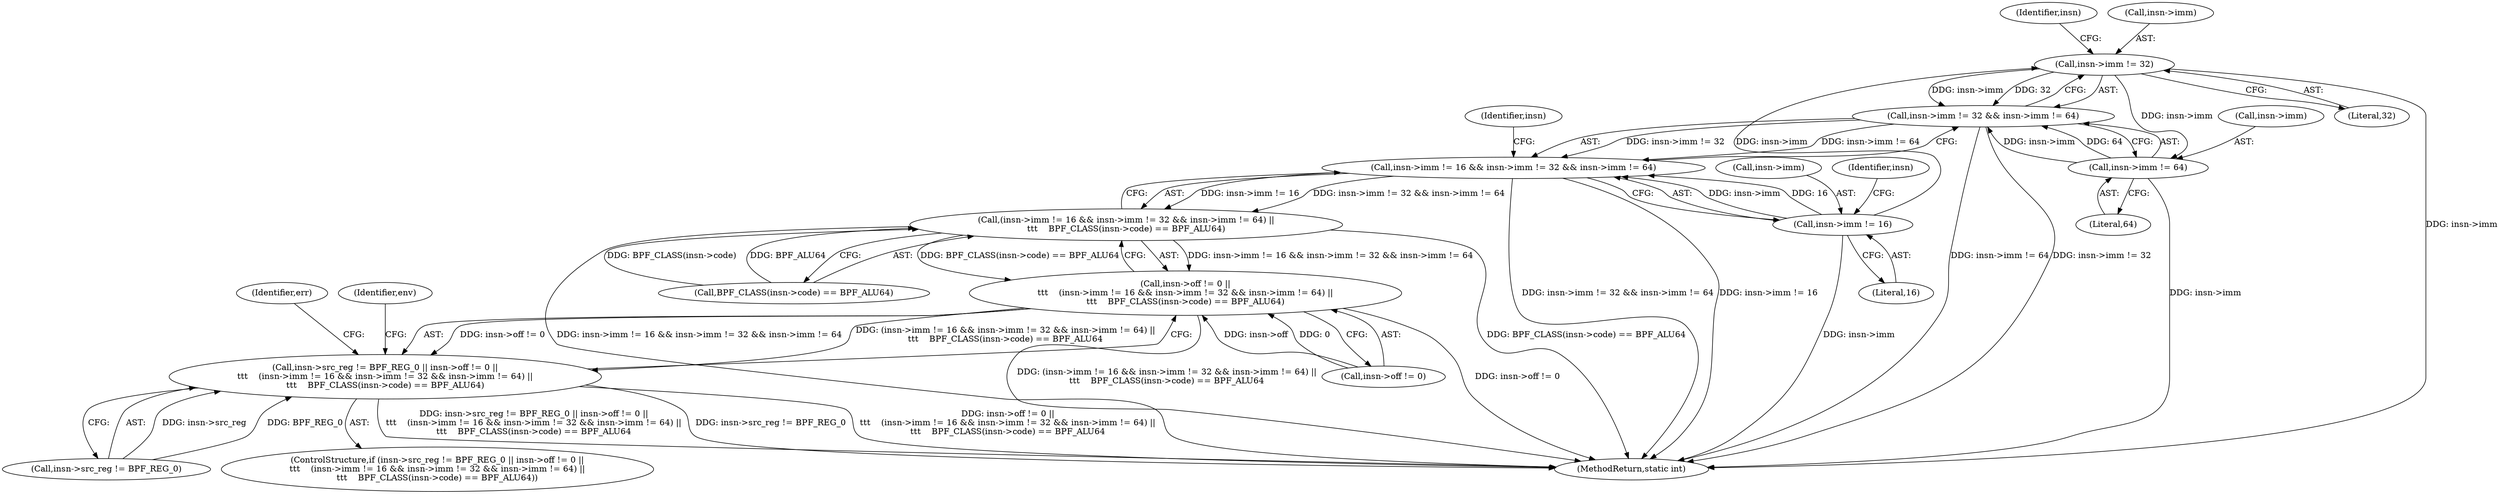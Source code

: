 digraph "0_linux_95a762e2c8c942780948091f8f2a4f32fce1ac6f@pointer" {
"1000198" [label="(Call,insn->imm != 32)"];
"1000192" [label="(Call,insn->imm != 16)"];
"1000197" [label="(Call,insn->imm != 32 && insn->imm != 64)"];
"1000191" [label="(Call,insn->imm != 16 && insn->imm != 32 && insn->imm != 64)"];
"1000190" [label="(Call,(insn->imm != 16 && insn->imm != 32 && insn->imm != 64) ||\n\t\t\t    BPF_CLASS(insn->code) == BPF_ALU64)"];
"1000184" [label="(Call,insn->off != 0 ||\n\t\t\t    (insn->imm != 16 && insn->imm != 32 && insn->imm != 64) ||\n\t\t\t    BPF_CLASS(insn->code) == BPF_ALU64)"];
"1000178" [label="(Call,insn->src_reg != BPF_REG_0 || insn->off != 0 ||\n\t\t\t    (insn->imm != 16 && insn->imm != 32 && insn->imm != 64) ||\n\t\t\t    BPF_CLASS(insn->code) == BPF_ALU64)"];
"1000203" [label="(Call,insn->imm != 64)"];
"1000204" [label="(Call,insn->imm)"];
"1000190" [label="(Call,(insn->imm != 16 && insn->imm != 32 && insn->imm != 64) ||\n\t\t\t    BPF_CLASS(insn->code) == BPF_ALU64)"];
"1000177" [label="(ControlStructure,if (insn->src_reg != BPF_REG_0 || insn->off != 0 ||\n\t\t\t    (insn->imm != 16 && insn->imm != 32 && insn->imm != 64) ||\n\t\t\t    BPF_CLASS(insn->code) == BPF_ALU64))"];
"1000192" [label="(Call,insn->imm != 16)"];
"1000651" [label="(MethodReturn,static int)"];
"1000200" [label="(Identifier,insn)"];
"1000184" [label="(Call,insn->off != 0 ||\n\t\t\t    (insn->imm != 16 && insn->imm != 32 && insn->imm != 64) ||\n\t\t\t    BPF_CLASS(insn->code) == BPF_ALU64)"];
"1000203" [label="(Call,insn->imm != 64)"];
"1000198" [label="(Call,insn->imm != 32)"];
"1000191" [label="(Call,insn->imm != 16 && insn->imm != 32 && insn->imm != 64)"];
"1000211" [label="(Identifier,insn)"];
"1000197" [label="(Call,insn->imm != 32 && insn->imm != 64)"];
"1000178" [label="(Call,insn->src_reg != BPF_REG_0 || insn->off != 0 ||\n\t\t\t    (insn->imm != 16 && insn->imm != 32 && insn->imm != 64) ||\n\t\t\t    BPF_CLASS(insn->code) == BPF_ALU64)"];
"1000205" [label="(Identifier,insn)"];
"1000196" [label="(Literal,16)"];
"1000208" [label="(Call,BPF_CLASS(insn->code) == BPF_ALU64)"];
"1000216" [label="(Identifier,env)"];
"1000179" [label="(Call,insn->src_reg != BPF_REG_0)"];
"1000202" [label="(Literal,32)"];
"1000193" [label="(Call,insn->imm)"];
"1000222" [label="(Identifier,err)"];
"1000185" [label="(Call,insn->off != 0)"];
"1000199" [label="(Call,insn->imm)"];
"1000207" [label="(Literal,64)"];
"1000198" -> "1000197"  [label="AST: "];
"1000198" -> "1000202"  [label="CFG: "];
"1000199" -> "1000198"  [label="AST: "];
"1000202" -> "1000198"  [label="AST: "];
"1000205" -> "1000198"  [label="CFG: "];
"1000197" -> "1000198"  [label="CFG: "];
"1000198" -> "1000651"  [label="DDG: insn->imm"];
"1000198" -> "1000197"  [label="DDG: insn->imm"];
"1000198" -> "1000197"  [label="DDG: 32"];
"1000192" -> "1000198"  [label="DDG: insn->imm"];
"1000198" -> "1000203"  [label="DDG: insn->imm"];
"1000192" -> "1000191"  [label="AST: "];
"1000192" -> "1000196"  [label="CFG: "];
"1000193" -> "1000192"  [label="AST: "];
"1000196" -> "1000192"  [label="AST: "];
"1000200" -> "1000192"  [label="CFG: "];
"1000191" -> "1000192"  [label="CFG: "];
"1000192" -> "1000651"  [label="DDG: insn->imm"];
"1000192" -> "1000191"  [label="DDG: insn->imm"];
"1000192" -> "1000191"  [label="DDG: 16"];
"1000197" -> "1000191"  [label="AST: "];
"1000197" -> "1000203"  [label="CFG: "];
"1000203" -> "1000197"  [label="AST: "];
"1000191" -> "1000197"  [label="CFG: "];
"1000197" -> "1000651"  [label="DDG: insn->imm != 64"];
"1000197" -> "1000651"  [label="DDG: insn->imm != 32"];
"1000197" -> "1000191"  [label="DDG: insn->imm != 32"];
"1000197" -> "1000191"  [label="DDG: insn->imm != 64"];
"1000203" -> "1000197"  [label="DDG: insn->imm"];
"1000203" -> "1000197"  [label="DDG: 64"];
"1000191" -> "1000190"  [label="AST: "];
"1000211" -> "1000191"  [label="CFG: "];
"1000190" -> "1000191"  [label="CFG: "];
"1000191" -> "1000651"  [label="DDG: insn->imm != 32 && insn->imm != 64"];
"1000191" -> "1000651"  [label="DDG: insn->imm != 16"];
"1000191" -> "1000190"  [label="DDG: insn->imm != 16"];
"1000191" -> "1000190"  [label="DDG: insn->imm != 32 && insn->imm != 64"];
"1000190" -> "1000184"  [label="AST: "];
"1000190" -> "1000208"  [label="CFG: "];
"1000208" -> "1000190"  [label="AST: "];
"1000184" -> "1000190"  [label="CFG: "];
"1000190" -> "1000651"  [label="DDG: insn->imm != 16 && insn->imm != 32 && insn->imm != 64"];
"1000190" -> "1000651"  [label="DDG: BPF_CLASS(insn->code) == BPF_ALU64"];
"1000190" -> "1000184"  [label="DDG: insn->imm != 16 && insn->imm != 32 && insn->imm != 64"];
"1000190" -> "1000184"  [label="DDG: BPF_CLASS(insn->code) == BPF_ALU64"];
"1000208" -> "1000190"  [label="DDG: BPF_CLASS(insn->code)"];
"1000208" -> "1000190"  [label="DDG: BPF_ALU64"];
"1000184" -> "1000178"  [label="AST: "];
"1000184" -> "1000185"  [label="CFG: "];
"1000185" -> "1000184"  [label="AST: "];
"1000178" -> "1000184"  [label="CFG: "];
"1000184" -> "1000651"  [label="DDG: insn->off != 0"];
"1000184" -> "1000651"  [label="DDG: (insn->imm != 16 && insn->imm != 32 && insn->imm != 64) ||\n\t\t\t    BPF_CLASS(insn->code) == BPF_ALU64"];
"1000184" -> "1000178"  [label="DDG: insn->off != 0"];
"1000184" -> "1000178"  [label="DDG: (insn->imm != 16 && insn->imm != 32 && insn->imm != 64) ||\n\t\t\t    BPF_CLASS(insn->code) == BPF_ALU64"];
"1000185" -> "1000184"  [label="DDG: insn->off"];
"1000185" -> "1000184"  [label="DDG: 0"];
"1000178" -> "1000177"  [label="AST: "];
"1000178" -> "1000179"  [label="CFG: "];
"1000179" -> "1000178"  [label="AST: "];
"1000216" -> "1000178"  [label="CFG: "];
"1000222" -> "1000178"  [label="CFG: "];
"1000178" -> "1000651"  [label="DDG: insn->src_reg != BPF_REG_0 || insn->off != 0 ||\n\t\t\t    (insn->imm != 16 && insn->imm != 32 && insn->imm != 64) ||\n\t\t\t    BPF_CLASS(insn->code) == BPF_ALU64"];
"1000178" -> "1000651"  [label="DDG: insn->src_reg != BPF_REG_0"];
"1000178" -> "1000651"  [label="DDG: insn->off != 0 ||\n\t\t\t    (insn->imm != 16 && insn->imm != 32 && insn->imm != 64) ||\n\t\t\t    BPF_CLASS(insn->code) == BPF_ALU64"];
"1000179" -> "1000178"  [label="DDG: insn->src_reg"];
"1000179" -> "1000178"  [label="DDG: BPF_REG_0"];
"1000203" -> "1000207"  [label="CFG: "];
"1000204" -> "1000203"  [label="AST: "];
"1000207" -> "1000203"  [label="AST: "];
"1000203" -> "1000651"  [label="DDG: insn->imm"];
}

